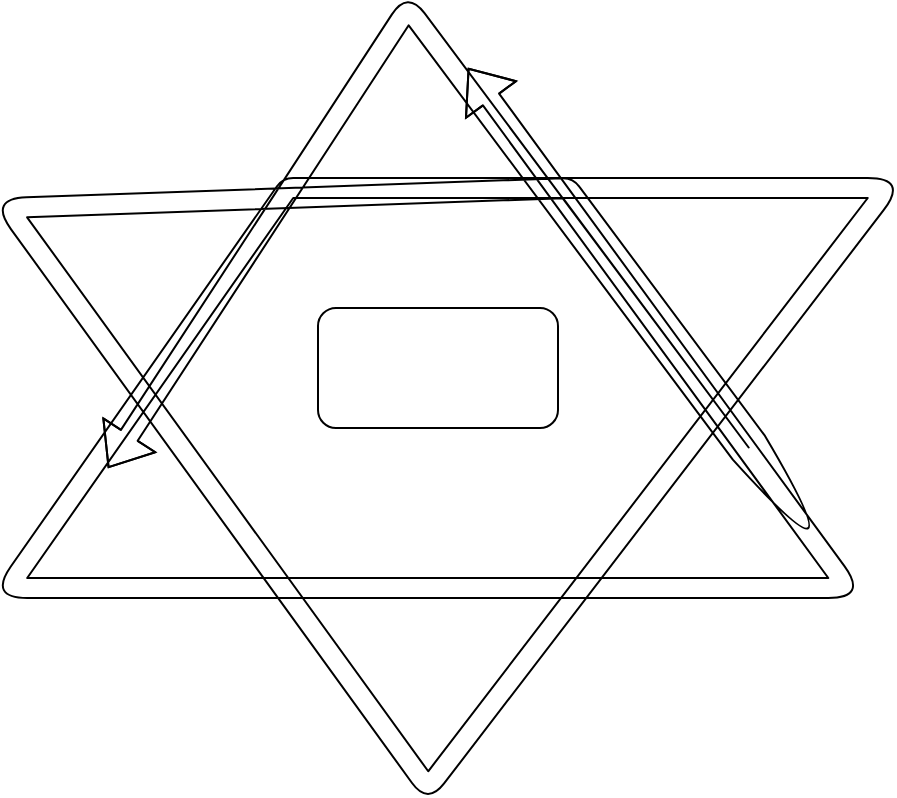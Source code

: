 <mxfile>
    <diagram id="vtm96KGM3Zfml76jwvZ8" name="Page-1">
        <mxGraphModel dx="1216" dy="779" grid="1" gridSize="10" guides="1" tooltips="1" connect="1" arrows="1" fold="1" page="1" pageScale="1" pageWidth="850" pageHeight="1100" math="0" shadow="0">
            <root>
                <mxCell id="0"/>
                <mxCell id="1" parent="0"/>
                <mxCell id="2" value="" style="rounded=1;whiteSpace=wrap;html=1;" vertex="1" parent="1">
                    <mxGeometry x="425" y="330" width="120" height="60" as="geometry"/>
                </mxCell>
                <mxCell id="5" value="" style="shape=flexArrow;endArrow=classic;startArrow=classic;html=1;" edge="1" parent="1">
                    <mxGeometry width="100" height="100" relative="1" as="geometry">
                        <mxPoint x="320" y="410" as="sourcePoint"/>
                        <mxPoint x="500" y="210" as="targetPoint"/>
                        <Array as="points">
                            <mxPoint x="470" y="180"/>
                            <mxPoint x="670" y="440"/>
                            <mxPoint x="550" y="270"/>
                            <mxPoint x="270" y="280"/>
                            <mxPoint x="480" y="570"/>
                            <mxPoint x="710" y="270"/>
                            <mxPoint x="410" y="270"/>
                            <mxPoint x="270" y="470"/>
                            <mxPoint x="690" y="470"/>
                        </Array>
                    </mxGeometry>
                </mxCell>
            </root>
        </mxGraphModel>
    </diagram>
</mxfile>